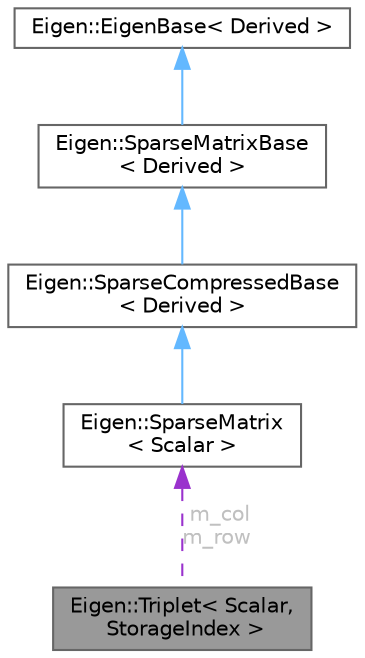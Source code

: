 digraph "Eigen::Triplet&lt; Scalar, StorageIndex &gt;"
{
 // LATEX_PDF_SIZE
  bgcolor="transparent";
  edge [fontname=Helvetica,fontsize=10,labelfontname=Helvetica,labelfontsize=10];
  node [fontname=Helvetica,fontsize=10,shape=box,height=0.2,width=0.4];
  Node1 [id="Node000001",label="Eigen::Triplet\< Scalar,\l StorageIndex \>",height=0.2,width=0.4,color="gray40", fillcolor="grey60", style="filled", fontcolor="black",tooltip="A small structure to hold a non zero as a triplet (i,j,value)."];
  Node2 -> Node1 [id="edge1_Node000001_Node000002",dir="back",color="darkorchid3",style="dashed",tooltip=" ",label=" m_col\nm_row",fontcolor="grey" ];
  Node2 [id="Node000002",label="Eigen::SparseMatrix\l\< Scalar \>",height=0.2,width=0.4,color="gray40", fillcolor="white", style="filled",URL="$class_eigen_1_1_sparse_matrix.html",tooltip=" "];
  Node3 -> Node2 [id="edge2_Node000002_Node000003",dir="back",color="steelblue1",style="solid",tooltip=" "];
  Node3 [id="Node000003",label="Eigen::SparseCompressedBase\l\< Derived \>",height=0.2,width=0.4,color="gray40", fillcolor="white", style="filled",URL="$class_eigen_1_1_sparse_compressed_base.html",tooltip="Common base class for sparse [compressed]-{row|column}-storage format."];
  Node4 -> Node3 [id="edge3_Node000003_Node000004",dir="back",color="steelblue1",style="solid",tooltip=" "];
  Node4 [id="Node000004",label="Eigen::SparseMatrixBase\l\< Derived \>",height=0.2,width=0.4,color="gray40", fillcolor="white", style="filled",URL="$class_eigen_1_1_sparse_matrix_base.html",tooltip="Base class of any sparse matrices or sparse expressions"];
  Node5 -> Node4 [id="edge4_Node000004_Node000005",dir="back",color="steelblue1",style="solid",tooltip=" "];
  Node5 [id="Node000005",label="Eigen::EigenBase\< Derived \>",height=0.2,width=0.4,color="gray40", fillcolor="white", style="filled",URL="$struct_eigen_1_1_eigen_base.html",tooltip=" "];
}
